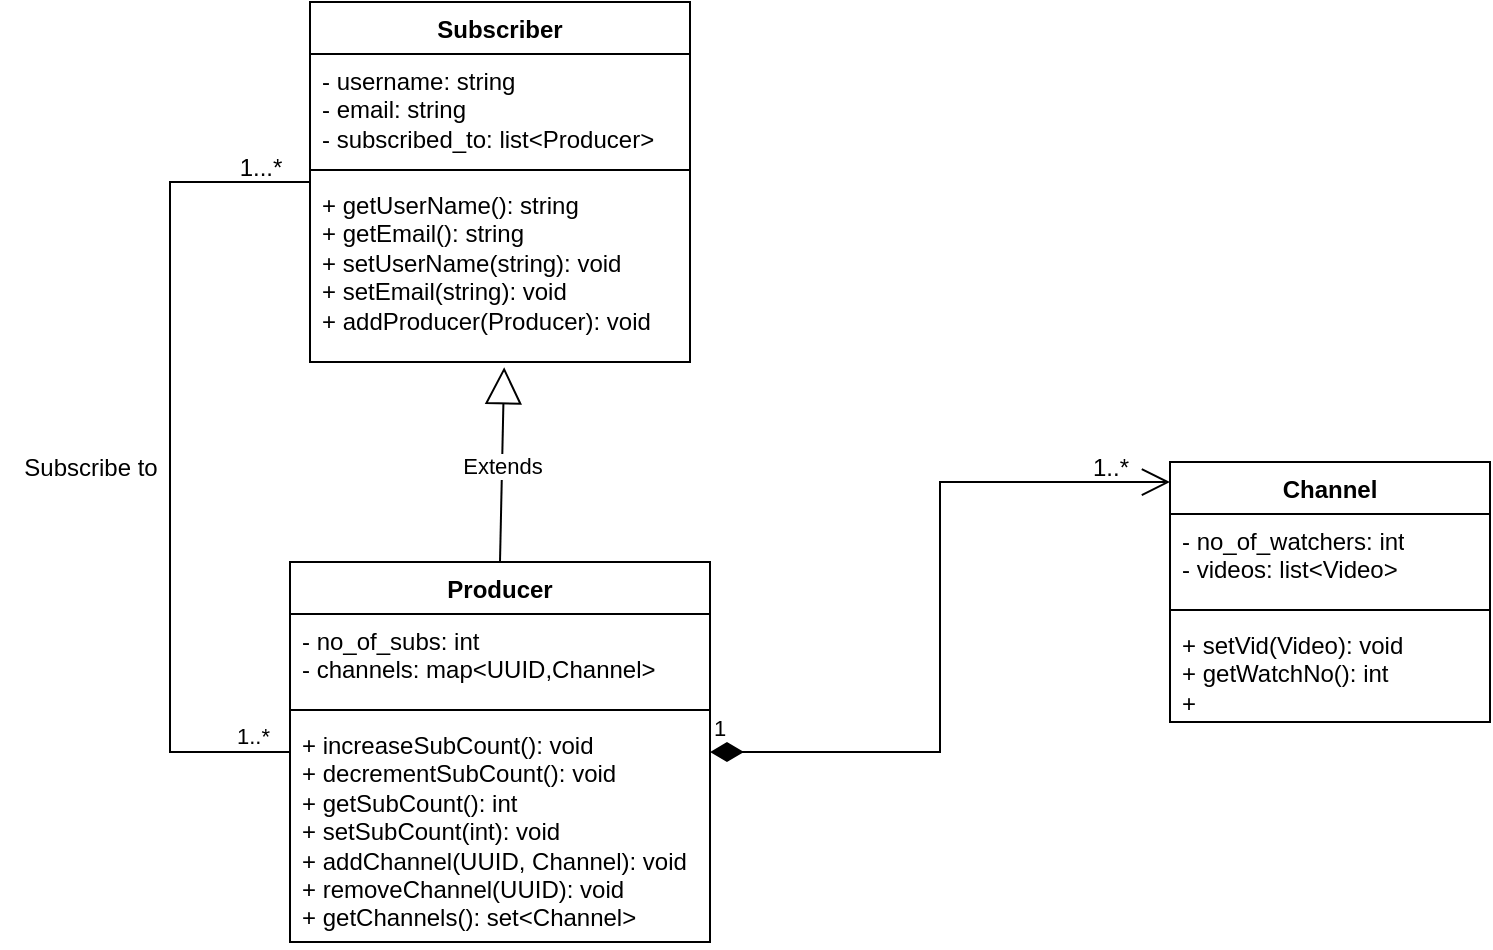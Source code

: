 <mxfile version="26.1.1">
  <diagram name="Page-1" id="P5vMONWDA_FDcLZrv6Wx">
    <mxGraphModel dx="1120" dy="468" grid="1" gridSize="10" guides="1" tooltips="1" connect="1" arrows="1" fold="1" page="1" pageScale="1" pageWidth="1100" pageHeight="850" math="0" shadow="0">
      <root>
        <mxCell id="0" />
        <mxCell id="1" parent="0" />
        <mxCell id="eI-Qs4KyL5MhgWiYJFtH-1" value="Subscriber" style="swimlane;fontStyle=1;align=center;verticalAlign=top;childLayout=stackLayout;horizontal=1;startSize=26;horizontalStack=0;resizeParent=1;resizeParentMax=0;resizeLast=0;collapsible=1;marginBottom=0;whiteSpace=wrap;html=1;" vertex="1" parent="1">
          <mxGeometry x="160" y="40" width="190" height="180" as="geometry" />
        </mxCell>
        <mxCell id="eI-Qs4KyL5MhgWiYJFtH-2" value="- username: string&lt;div&gt;- email: string&lt;/div&gt;&lt;div&gt;- subscribed_to: list&amp;lt;Producer&amp;gt;&lt;/div&gt;" style="text;strokeColor=none;fillColor=none;align=left;verticalAlign=top;spacingLeft=4;spacingRight=4;overflow=hidden;rotatable=0;points=[[0,0.5],[1,0.5]];portConstraint=eastwest;whiteSpace=wrap;html=1;" vertex="1" parent="eI-Qs4KyL5MhgWiYJFtH-1">
          <mxGeometry y="26" width="190" height="54" as="geometry" />
        </mxCell>
        <mxCell id="eI-Qs4KyL5MhgWiYJFtH-3" value="" style="line;strokeWidth=1;fillColor=none;align=left;verticalAlign=middle;spacingTop=-1;spacingLeft=3;spacingRight=3;rotatable=0;labelPosition=right;points=[];portConstraint=eastwest;strokeColor=inherit;" vertex="1" parent="eI-Qs4KyL5MhgWiYJFtH-1">
          <mxGeometry y="80" width="190" height="8" as="geometry" />
        </mxCell>
        <mxCell id="eI-Qs4KyL5MhgWiYJFtH-4" value="+ getUserName(): string&lt;div&gt;+ getEmail(): string&lt;/div&gt;&lt;div&gt;+ setUserName(string): void&lt;/div&gt;&lt;div&gt;+ setEmail(string): void&lt;/div&gt;&lt;div&gt;+ addProducer(Producer): void&lt;/div&gt;" style="text;strokeColor=none;fillColor=none;align=left;verticalAlign=top;spacingLeft=4;spacingRight=4;overflow=hidden;rotatable=0;points=[[0,0.5],[1,0.5]];portConstraint=eastwest;whiteSpace=wrap;html=1;" vertex="1" parent="eI-Qs4KyL5MhgWiYJFtH-1">
          <mxGeometry y="88" width="190" height="92" as="geometry" />
        </mxCell>
        <mxCell id="eI-Qs4KyL5MhgWiYJFtH-10" value="Producer" style="swimlane;fontStyle=1;align=center;verticalAlign=top;childLayout=stackLayout;horizontal=1;startSize=26;horizontalStack=0;resizeParent=1;resizeParentMax=0;resizeLast=0;collapsible=1;marginBottom=0;whiteSpace=wrap;html=1;" vertex="1" parent="1">
          <mxGeometry x="150" y="320" width="210" height="190" as="geometry" />
        </mxCell>
        <mxCell id="eI-Qs4KyL5MhgWiYJFtH-11" value="- no_of_subs: int&lt;div&gt;- channels: map&amp;lt;UUID,Channel&amp;gt;&lt;/div&gt;&lt;div&gt;&lt;br&gt;&lt;/div&gt;" style="text;strokeColor=none;fillColor=none;align=left;verticalAlign=top;spacingLeft=4;spacingRight=4;overflow=hidden;rotatable=0;points=[[0,0.5],[1,0.5]];portConstraint=eastwest;whiteSpace=wrap;html=1;" vertex="1" parent="eI-Qs4KyL5MhgWiYJFtH-10">
          <mxGeometry y="26" width="210" height="44" as="geometry" />
        </mxCell>
        <mxCell id="eI-Qs4KyL5MhgWiYJFtH-12" value="" style="line;strokeWidth=1;fillColor=none;align=left;verticalAlign=middle;spacingTop=-1;spacingLeft=3;spacingRight=3;rotatable=0;labelPosition=right;points=[];portConstraint=eastwest;strokeColor=inherit;" vertex="1" parent="eI-Qs4KyL5MhgWiYJFtH-10">
          <mxGeometry y="70" width="210" height="8" as="geometry" />
        </mxCell>
        <mxCell id="eI-Qs4KyL5MhgWiYJFtH-13" value="+ increaseSubCount(): void&lt;div&gt;+ decrementSubCount(): void&lt;/div&gt;&lt;div&gt;+ getSubCount(): int&lt;/div&gt;&lt;div&gt;+ setSubCount(int): void&amp;nbsp;&lt;/div&gt;&lt;div&gt;+ addChannel(UUID, Channel): void&lt;/div&gt;&lt;div&gt;+ removeChannel(UUID): void&amp;nbsp;&lt;/div&gt;&lt;div&gt;+ getChannels(): set&amp;lt;Channel&amp;gt;&lt;/div&gt;" style="text;strokeColor=none;fillColor=none;align=left;verticalAlign=top;spacingLeft=4;spacingRight=4;overflow=hidden;rotatable=0;points=[[0,0.5],[1,0.5]];portConstraint=eastwest;whiteSpace=wrap;html=1;" vertex="1" parent="eI-Qs4KyL5MhgWiYJFtH-10">
          <mxGeometry y="78" width="210" height="112" as="geometry" />
        </mxCell>
        <mxCell id="eI-Qs4KyL5MhgWiYJFtH-15" value="Extends" style="endArrow=block;endSize=16;endFill=0;html=1;rounded=0;exitX=0.5;exitY=0;exitDx=0;exitDy=0;entryX=0.511;entryY=1.028;entryDx=0;entryDy=0;entryPerimeter=0;" edge="1" parent="1" source="eI-Qs4KyL5MhgWiYJFtH-10" target="eI-Qs4KyL5MhgWiYJFtH-4">
          <mxGeometry width="160" relative="1" as="geometry">
            <mxPoint x="470" y="250" as="sourcePoint" />
            <mxPoint x="630" y="250" as="targetPoint" />
          </mxGeometry>
        </mxCell>
        <mxCell id="eI-Qs4KyL5MhgWiYJFtH-16" value="Channel" style="swimlane;fontStyle=1;align=center;verticalAlign=top;childLayout=stackLayout;horizontal=1;startSize=26;horizontalStack=0;resizeParent=1;resizeParentMax=0;resizeLast=0;collapsible=1;marginBottom=0;whiteSpace=wrap;html=1;" vertex="1" parent="1">
          <mxGeometry x="590" y="270" width="160" height="130" as="geometry" />
        </mxCell>
        <mxCell id="eI-Qs4KyL5MhgWiYJFtH-17" value="- no_of_watchers: int&lt;div&gt;- videos: list&amp;lt;Video&amp;gt;&lt;/div&gt;" style="text;strokeColor=none;fillColor=none;align=left;verticalAlign=top;spacingLeft=4;spacingRight=4;overflow=hidden;rotatable=0;points=[[0,0.5],[1,0.5]];portConstraint=eastwest;whiteSpace=wrap;html=1;" vertex="1" parent="eI-Qs4KyL5MhgWiYJFtH-16">
          <mxGeometry y="26" width="160" height="44" as="geometry" />
        </mxCell>
        <mxCell id="eI-Qs4KyL5MhgWiYJFtH-18" value="" style="line;strokeWidth=1;fillColor=none;align=left;verticalAlign=middle;spacingTop=-1;spacingLeft=3;spacingRight=3;rotatable=0;labelPosition=right;points=[];portConstraint=eastwest;strokeColor=inherit;" vertex="1" parent="eI-Qs4KyL5MhgWiYJFtH-16">
          <mxGeometry y="70" width="160" height="8" as="geometry" />
        </mxCell>
        <mxCell id="eI-Qs4KyL5MhgWiYJFtH-19" value="+ setVid(Video): void&lt;div&gt;+ getWatchNo(): int&lt;/div&gt;&lt;div&gt;+&amp;nbsp;&lt;/div&gt;" style="text;strokeColor=none;fillColor=none;align=left;verticalAlign=top;spacingLeft=4;spacingRight=4;overflow=hidden;rotatable=0;points=[[0,0.5],[1,0.5]];portConstraint=eastwest;whiteSpace=wrap;html=1;" vertex="1" parent="eI-Qs4KyL5MhgWiYJFtH-16">
          <mxGeometry y="78" width="160" height="52" as="geometry" />
        </mxCell>
        <mxCell id="eI-Qs4KyL5MhgWiYJFtH-23" value="" style="endArrow=none;html=1;edgeStyle=orthogonalEdgeStyle;rounded=0;" edge="1" parent="1" source="eI-Qs4KyL5MhgWiYJFtH-1" target="eI-Qs4KyL5MhgWiYJFtH-10">
          <mxGeometry relative="1" as="geometry">
            <mxPoint x="470" y="210" as="sourcePoint" />
            <mxPoint x="630" y="210" as="targetPoint" />
            <Array as="points">
              <mxPoint x="90" y="130" />
              <mxPoint x="90" y="415" />
            </Array>
          </mxGeometry>
        </mxCell>
        <mxCell id="eI-Qs4KyL5MhgWiYJFtH-25" value="1..*" style="edgeLabel;resizable=0;html=1;align=right;verticalAlign=bottom;" connectable="0" vertex="1" parent="eI-Qs4KyL5MhgWiYJFtH-23">
          <mxGeometry x="1" relative="1" as="geometry">
            <mxPoint x="-10" as="offset" />
          </mxGeometry>
        </mxCell>
        <mxCell id="eI-Qs4KyL5MhgWiYJFtH-26" value="1...*" style="text;html=1;align=center;verticalAlign=middle;resizable=0;points=[];autosize=1;strokeColor=none;fillColor=none;" vertex="1" parent="1">
          <mxGeometry x="115" y="108" width="40" height="30" as="geometry" />
        </mxCell>
        <mxCell id="eI-Qs4KyL5MhgWiYJFtH-27" value="Subscribe to" style="text;html=1;align=center;verticalAlign=middle;resizable=0;points=[];autosize=1;strokeColor=none;fillColor=none;" vertex="1" parent="1">
          <mxGeometry x="5" y="258" width="90" height="30" as="geometry" />
        </mxCell>
        <mxCell id="eI-Qs4KyL5MhgWiYJFtH-30" value="1" style="endArrow=open;html=1;endSize=12;startArrow=diamondThin;startSize=14;startFill=1;edgeStyle=orthogonalEdgeStyle;align=left;verticalAlign=bottom;rounded=0;entryX=0;entryY=0.077;entryDx=0;entryDy=0;entryPerimeter=0;" edge="1" parent="1" source="eI-Qs4KyL5MhgWiYJFtH-10" target="eI-Qs4KyL5MhgWiYJFtH-16">
          <mxGeometry x="-1" y="3" relative="1" as="geometry">
            <mxPoint x="470" y="210" as="sourcePoint" />
            <mxPoint x="630" y="210" as="targetPoint" />
          </mxGeometry>
        </mxCell>
        <mxCell id="eI-Qs4KyL5MhgWiYJFtH-31" value="1..*" style="text;html=1;align=center;verticalAlign=middle;resizable=0;points=[];autosize=1;strokeColor=none;fillColor=none;" vertex="1" parent="1">
          <mxGeometry x="540" y="258" width="40" height="30" as="geometry" />
        </mxCell>
      </root>
    </mxGraphModel>
  </diagram>
</mxfile>
